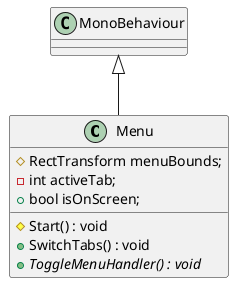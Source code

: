 @startuml
class Menu {
    # RectTransform menuBounds;
    - int activeTab;
    + bool isOnScreen;
    # Start() : void
    + SwitchTabs() : void
    + {abstract} ToggleMenuHandler() : void
}
MonoBehaviour <|-- Menu
@enduml
